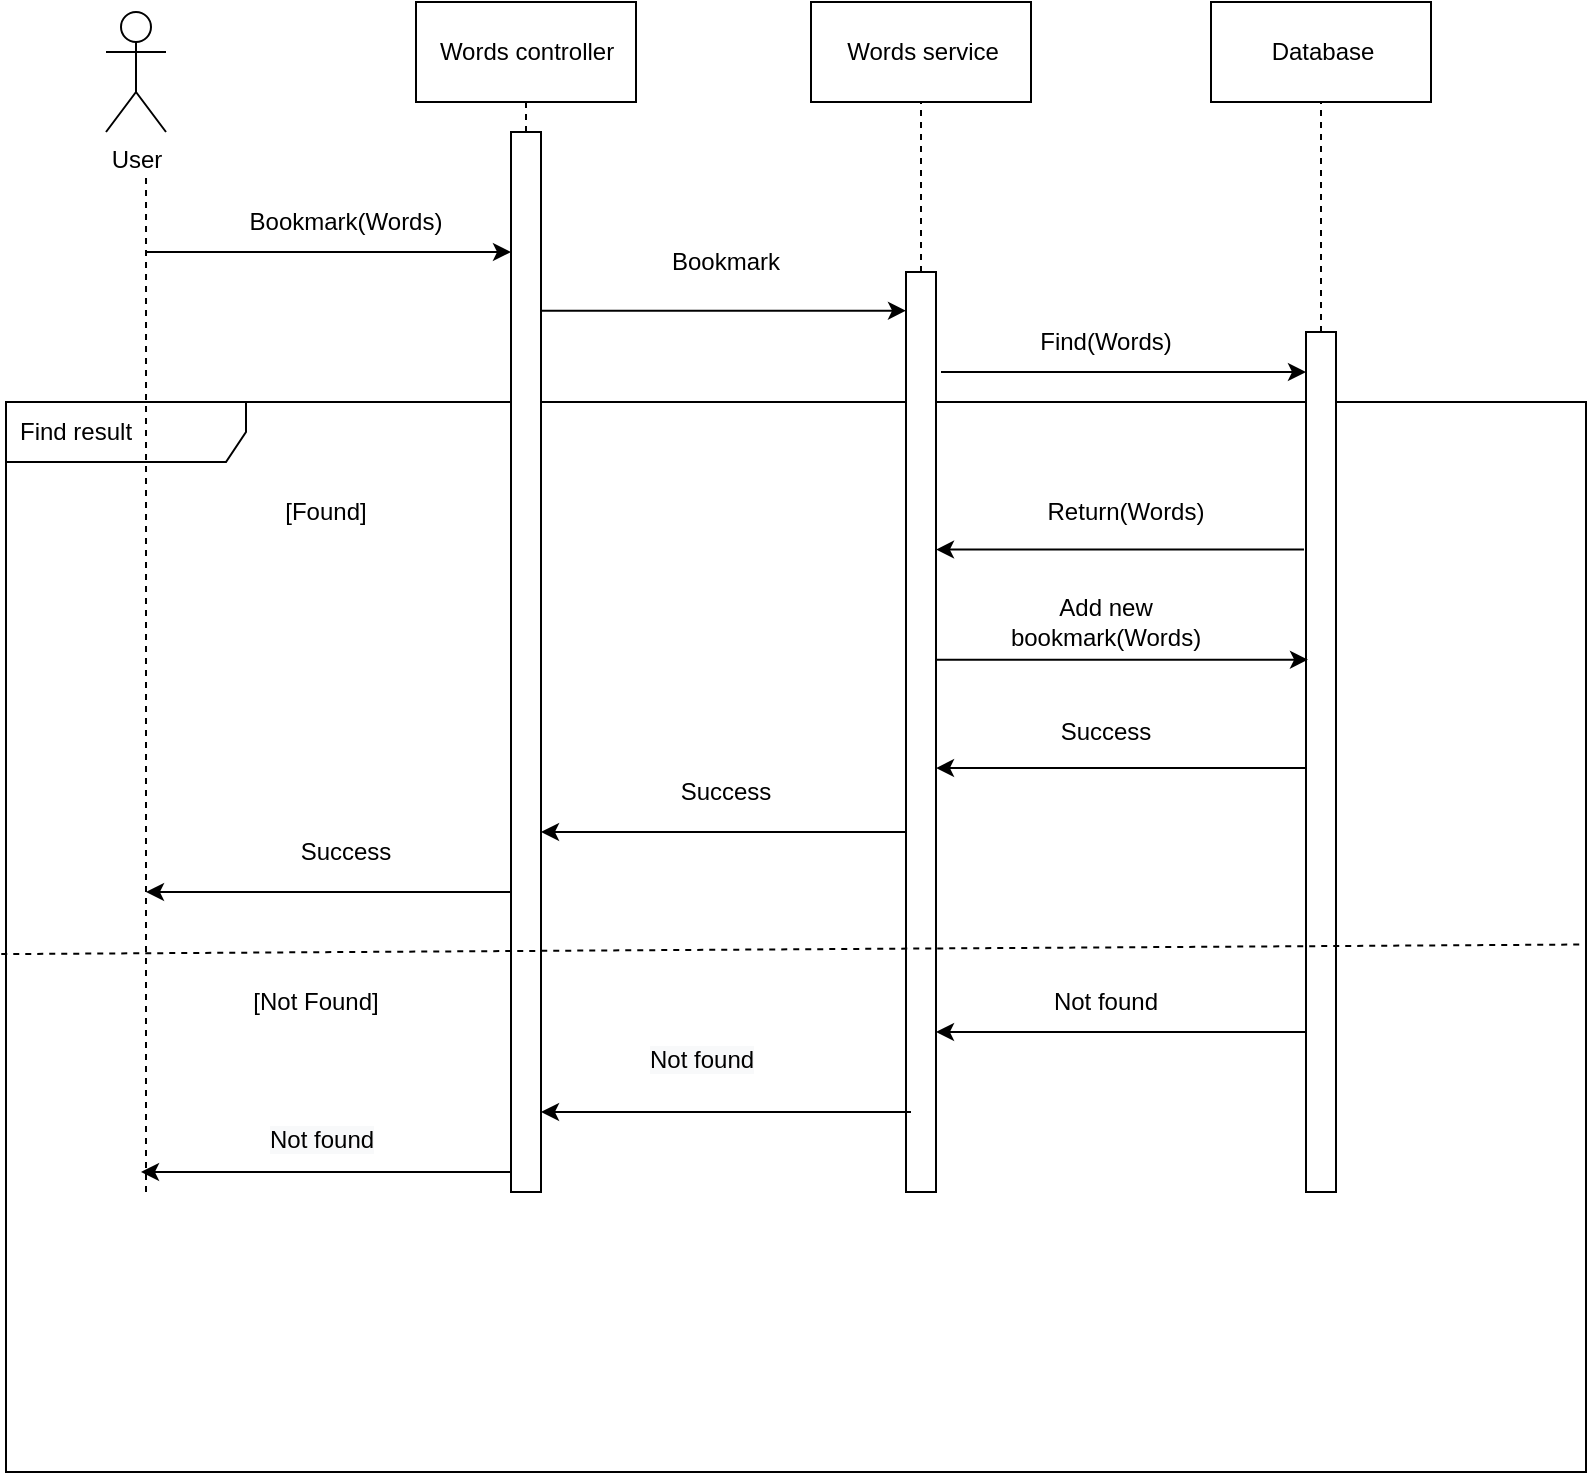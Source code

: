 <mxfile version="19.0.3" type="device"><diagram id="xv7KR7o50Jj3TLSZgs1v" name="Page-1"><mxGraphModel dx="981" dy="623" grid="1" gridSize="10" guides="1" tooltips="1" connect="1" arrows="1" fold="1" page="1" pageScale="1" pageWidth="3300" pageHeight="2339" math="0" shadow="0"><root><mxCell id="0"/><mxCell id="1" parent="0"/><mxCell id="d4e13NLM6NaeCXkx1sA4-42" value="Find result" style="shape=umlFrame;whiteSpace=wrap;html=1;width=120;height=30;boundedLbl=1;verticalAlign=middle;align=left;spacingLeft=5;" vertex="1" parent="1"><mxGeometry x="30" y="235" width="790" height="535" as="geometry"/></mxCell><mxCell id="d4e13NLM6NaeCXkx1sA4-1" value="User" style="shape=umlActor;verticalLabelPosition=bottom;verticalAlign=top;html=1;outlineConnect=0;" vertex="1" parent="1"><mxGeometry x="80" y="40" width="30" height="60" as="geometry"/></mxCell><mxCell id="d4e13NLM6NaeCXkx1sA4-2" value="" style="html=1;points=[];perimeter=orthogonalPerimeter;" vertex="1" parent="1"><mxGeometry x="282.5" y="100" width="15" height="530" as="geometry"/></mxCell><mxCell id="d4e13NLM6NaeCXkx1sA4-3" value="" style="html=1;points=[];perimeter=orthogonalPerimeter;" vertex="1" parent="1"><mxGeometry x="480" y="170" width="15" height="460" as="geometry"/></mxCell><mxCell id="d4e13NLM6NaeCXkx1sA4-4" value="" style="html=1;points=[];perimeter=orthogonalPerimeter;" vertex="1" parent="1"><mxGeometry x="680" y="200" width="15" height="430" as="geometry"/></mxCell><mxCell id="d4e13NLM6NaeCXkx1sA4-5" value="" style="endArrow=none;html=1;rounded=0;entryX=0.667;entryY=1.333;entryDx=0;entryDy=0;entryPerimeter=0;dashed=1;" edge="1" parent="1" target="d4e13NLM6NaeCXkx1sA4-1"><mxGeometry width="50" height="50" relative="1" as="geometry"><mxPoint x="100" y="630" as="sourcePoint"/><mxPoint x="90" y="180" as="targetPoint"/></mxGeometry></mxCell><mxCell id="d4e13NLM6NaeCXkx1sA4-6" value="" style="endArrow=classic;html=1;rounded=0;" edge="1" parent="1" target="d4e13NLM6NaeCXkx1sA4-2"><mxGeometry width="50" height="50" relative="1" as="geometry"><mxPoint x="100" y="160" as="sourcePoint"/><mxPoint x="280" y="160" as="targetPoint"/></mxGeometry></mxCell><mxCell id="d4e13NLM6NaeCXkx1sA4-7" value="Bookmark(Words)" style="text;html=1;strokeColor=none;fillColor=none;align=center;verticalAlign=middle;whiteSpace=wrap;rounded=0;" vertex="1" parent="1"><mxGeometry x="170" y="130" width="60" height="30" as="geometry"/></mxCell><mxCell id="d4e13NLM6NaeCXkx1sA4-8" value="Bookmark" style="text;html=1;strokeColor=none;fillColor=none;align=center;verticalAlign=middle;whiteSpace=wrap;rounded=0;" vertex="1" parent="1"><mxGeometry x="360" y="150" width="60" height="30" as="geometry"/></mxCell><mxCell id="d4e13NLM6NaeCXkx1sA4-9" value="" style="endArrow=classic;html=1;rounded=0;entryX=0;entryY=0.042;entryDx=0;entryDy=0;entryPerimeter=0;" edge="1" parent="1" source="d4e13NLM6NaeCXkx1sA4-2" target="d4e13NLM6NaeCXkx1sA4-3"><mxGeometry width="50" height="50" relative="1" as="geometry"><mxPoint x="297.5" y="190.06" as="sourcePoint"/><mxPoint x="477.495" y="190.0" as="targetPoint"/></mxGeometry></mxCell><mxCell id="d4e13NLM6NaeCXkx1sA4-18" value="" style="endArrow=none;dashed=1;html=1;rounded=0;entryX=0.5;entryY=1;entryDx=0;entryDy=0;" edge="1" parent="1" source="d4e13NLM6NaeCXkx1sA4-2" target="d4e13NLM6NaeCXkx1sA4-19"><mxGeometry width="50" height="50" relative="1" as="geometry"><mxPoint x="200" y="250" as="sourcePoint"/><mxPoint x="250" y="200" as="targetPoint"/></mxGeometry></mxCell><mxCell id="d4e13NLM6NaeCXkx1sA4-19" value="&lt;span style=&quot;&quot;&gt;Words controller&lt;/span&gt;" style="html=1;" vertex="1" parent="1"><mxGeometry x="235" y="35" width="110" height="50" as="geometry"/></mxCell><mxCell id="d4e13NLM6NaeCXkx1sA4-20" value="&lt;span style=&quot;&quot;&gt;Words service&lt;/span&gt;" style="html=1;" vertex="1" parent="1"><mxGeometry x="432.5" y="35" width="110" height="50" as="geometry"/></mxCell><mxCell id="d4e13NLM6NaeCXkx1sA4-21" value="&lt;span style=&quot;&quot;&gt;Database&lt;/span&gt;" style="html=1;" vertex="1" parent="1"><mxGeometry x="632.5" y="35" width="110" height="50" as="geometry"/></mxCell><mxCell id="d4e13NLM6NaeCXkx1sA4-22" value="" style="endArrow=none;dashed=1;html=1;rounded=0;entryX=0.5;entryY=1;entryDx=0;entryDy=0;" edge="1" parent="1" source="d4e13NLM6NaeCXkx1sA4-3" target="d4e13NLM6NaeCXkx1sA4-20"><mxGeometry width="50" height="50" relative="1" as="geometry"><mxPoint x="300" y="110" as="sourcePoint"/><mxPoint x="300" y="95" as="targetPoint"/></mxGeometry></mxCell><mxCell id="d4e13NLM6NaeCXkx1sA4-23" value="" style="endArrow=none;dashed=1;html=1;rounded=0;entryX=0.5;entryY=1;entryDx=0;entryDy=0;" edge="1" parent="1" source="d4e13NLM6NaeCXkx1sA4-4" target="d4e13NLM6NaeCXkx1sA4-21"><mxGeometry width="50" height="50" relative="1" as="geometry"><mxPoint x="310" y="120" as="sourcePoint"/><mxPoint x="310" y="105" as="targetPoint"/></mxGeometry></mxCell><mxCell id="d4e13NLM6NaeCXkx1sA4-24" value="" style="endArrow=classic;html=1;rounded=0;entryX=0;entryY=0.042;entryDx=0;entryDy=0;entryPerimeter=0;" edge="1" parent="1"><mxGeometry width="50" height="50" relative="1" as="geometry"><mxPoint x="497.5" y="220.0" as="sourcePoint"/><mxPoint x="680" y="220.0" as="targetPoint"/></mxGeometry></mxCell><mxCell id="d4e13NLM6NaeCXkx1sA4-25" value="Find(Words)" style="text;html=1;strokeColor=none;fillColor=none;align=center;verticalAlign=middle;whiteSpace=wrap;rounded=0;" vertex="1" parent="1"><mxGeometry x="550" y="190" width="60" height="30" as="geometry"/></mxCell><mxCell id="d4e13NLM6NaeCXkx1sA4-26" value="" style="endArrow=classic;html=1;rounded=0;exitX=-0.067;exitY=0.253;exitDx=0;exitDy=0;exitPerimeter=0;" edge="1" parent="1" source="d4e13NLM6NaeCXkx1sA4-4" target="d4e13NLM6NaeCXkx1sA4-3"><mxGeometry width="50" height="50" relative="1" as="geometry"><mxPoint x="670" y="310" as="sourcePoint"/><mxPoint x="500" y="280" as="targetPoint"/></mxGeometry></mxCell><mxCell id="d4e13NLM6NaeCXkx1sA4-27" value="Return(Words)" style="text;html=1;strokeColor=none;fillColor=none;align=center;verticalAlign=middle;whiteSpace=wrap;rounded=0;" vertex="1" parent="1"><mxGeometry x="560" y="275" width="60" height="30" as="geometry"/></mxCell><mxCell id="d4e13NLM6NaeCXkx1sA4-28" value="" style="endArrow=classic;html=1;rounded=0;entryX=0.067;entryY=0.381;entryDx=0;entryDy=0;entryPerimeter=0;" edge="1" parent="1" source="d4e13NLM6NaeCXkx1sA4-3" target="d4e13NLM6NaeCXkx1sA4-4"><mxGeometry width="50" height="50" relative="1" as="geometry"><mxPoint x="488.75" y="414.5" as="sourcePoint"/><mxPoint x="671.25" y="414.5" as="targetPoint"/></mxGeometry></mxCell><mxCell id="d4e13NLM6NaeCXkx1sA4-29" value="Add new bookmark(Words)" style="text;html=1;strokeColor=none;fillColor=none;align=center;verticalAlign=middle;whiteSpace=wrap;rounded=0;" vertex="1" parent="1"><mxGeometry x="550" y="330" width="60" height="30" as="geometry"/></mxCell><mxCell id="d4e13NLM6NaeCXkx1sA4-30" value="" style="endArrow=classic;html=1;rounded=0;exitX=0;exitY=0.507;exitDx=0;exitDy=0;exitPerimeter=0;" edge="1" parent="1" source="d4e13NLM6NaeCXkx1sA4-4" target="d4e13NLM6NaeCXkx1sA4-3"><mxGeometry width="50" height="50" relative="1" as="geometry"><mxPoint x="680.005" y="430.0" as="sourcePoint"/><mxPoint x="490" y="420" as="targetPoint"/></mxGeometry></mxCell><mxCell id="d4e13NLM6NaeCXkx1sA4-31" value="Success" style="text;html=1;strokeColor=none;fillColor=none;align=center;verticalAlign=middle;whiteSpace=wrap;rounded=0;" vertex="1" parent="1"><mxGeometry x="550" y="385" width="60" height="30" as="geometry"/></mxCell><mxCell id="d4e13NLM6NaeCXkx1sA4-32" value="" style="endArrow=classic;html=1;rounded=0;" edge="1" parent="1"><mxGeometry width="50" height="50" relative="1" as="geometry"><mxPoint x="480" y="450" as="sourcePoint"/><mxPoint x="297.5" y="450" as="targetPoint"/></mxGeometry></mxCell><mxCell id="d4e13NLM6NaeCXkx1sA4-33" value="Success" style="text;html=1;strokeColor=none;fillColor=none;align=center;verticalAlign=middle;whiteSpace=wrap;rounded=0;" vertex="1" parent="1"><mxGeometry x="360" y="415" width="60" height="30" as="geometry"/></mxCell><mxCell id="d4e13NLM6NaeCXkx1sA4-34" value="" style="endArrow=classic;html=1;rounded=0;" edge="1" parent="1"><mxGeometry width="50" height="50" relative="1" as="geometry"><mxPoint x="282.5" y="480" as="sourcePoint"/><mxPoint x="100" y="480" as="targetPoint"/></mxGeometry></mxCell><mxCell id="d4e13NLM6NaeCXkx1sA4-35" value="Success" style="text;html=1;strokeColor=none;fillColor=none;align=center;verticalAlign=middle;whiteSpace=wrap;rounded=0;" vertex="1" parent="1"><mxGeometry x="170" y="445" width="60" height="30" as="geometry"/></mxCell><mxCell id="d4e13NLM6NaeCXkx1sA4-36" value="" style="endArrow=classic;html=1;rounded=0;exitX=0;exitY=0.507;exitDx=0;exitDy=0;exitPerimeter=0;" edge="1" parent="1"><mxGeometry width="50" height="50" relative="1" as="geometry"><mxPoint x="680" y="550" as="sourcePoint"/><mxPoint x="495" y="550" as="targetPoint"/></mxGeometry></mxCell><mxCell id="d4e13NLM6NaeCXkx1sA4-37" value="Not found" style="text;html=1;strokeColor=none;fillColor=none;align=center;verticalAlign=middle;whiteSpace=wrap;rounded=0;" vertex="1" parent="1"><mxGeometry x="550" y="520" width="60" height="30" as="geometry"/></mxCell><mxCell id="d4e13NLM6NaeCXkx1sA4-38" value="" style="endArrow=classic;html=1;rounded=0;exitX=0;exitY=0.507;exitDx=0;exitDy=0;exitPerimeter=0;" edge="1" parent="1"><mxGeometry width="50" height="50" relative="1" as="geometry"><mxPoint x="482.5" y="590" as="sourcePoint"/><mxPoint x="297.5" y="590" as="targetPoint"/></mxGeometry></mxCell><mxCell id="d4e13NLM6NaeCXkx1sA4-39" value="&lt;span style=&quot;color: rgb(0, 0, 0); font-family: Helvetica; font-size: 12px; font-style: normal; font-variant-ligatures: normal; font-variant-caps: normal; font-weight: 400; letter-spacing: normal; orphans: 2; text-align: center; text-indent: 0px; text-transform: none; widows: 2; word-spacing: 0px; -webkit-text-stroke-width: 0px; background-color: rgb(248, 249, 250); text-decoration-thickness: initial; text-decoration-style: initial; text-decoration-color: initial; float: none; display: inline !important;&quot;&gt;Not found&lt;/span&gt;" style="text;whiteSpace=wrap;html=1;" vertex="1" parent="1"><mxGeometry x="350" y="550" width="80" height="30" as="geometry"/></mxCell><mxCell id="d4e13NLM6NaeCXkx1sA4-40" value="" style="endArrow=classic;html=1;rounded=0;exitX=0;exitY=0.507;exitDx=0;exitDy=0;exitPerimeter=0;" edge="1" parent="1"><mxGeometry width="50" height="50" relative="1" as="geometry"><mxPoint x="282.5" y="620" as="sourcePoint"/><mxPoint x="97.5" y="620" as="targetPoint"/></mxGeometry></mxCell><mxCell id="d4e13NLM6NaeCXkx1sA4-41" value="&lt;span style=&quot;color: rgb(0, 0, 0); font-family: Helvetica; font-size: 12px; font-style: normal; font-variant-ligatures: normal; font-variant-caps: normal; font-weight: 400; letter-spacing: normal; orphans: 2; text-align: center; text-indent: 0px; text-transform: none; widows: 2; word-spacing: 0px; -webkit-text-stroke-width: 0px; background-color: rgb(248, 249, 250); text-decoration-thickness: initial; text-decoration-style: initial; text-decoration-color: initial; float: none; display: inline !important;&quot;&gt;Not found&lt;/span&gt;" style="text;whiteSpace=wrap;html=1;" vertex="1" parent="1"><mxGeometry x="160" y="590" width="80" height="30" as="geometry"/></mxCell><mxCell id="d4e13NLM6NaeCXkx1sA4-45" value="[Found]" style="text;html=1;strokeColor=none;fillColor=none;align=center;verticalAlign=middle;whiteSpace=wrap;rounded=0;" vertex="1" parent="1"><mxGeometry x="160" y="275" width="60" height="30" as="geometry"/></mxCell><mxCell id="d4e13NLM6NaeCXkx1sA4-46" value="" style="endArrow=none;dashed=1;html=1;rounded=0;exitX=-0.003;exitY=0.516;exitDx=0;exitDy=0;exitPerimeter=0;entryX=1;entryY=0.507;entryDx=0;entryDy=0;entryPerimeter=0;" edge="1" parent="1" source="d4e13NLM6NaeCXkx1sA4-42" target="d4e13NLM6NaeCXkx1sA4-42"><mxGeometry width="50" height="50" relative="1" as="geometry"><mxPoint x="510" y="410" as="sourcePoint"/><mxPoint x="560" y="360" as="targetPoint"/></mxGeometry></mxCell><mxCell id="d4e13NLM6NaeCXkx1sA4-47" value="[Not Found]" style="text;html=1;strokeColor=none;fillColor=none;align=center;verticalAlign=middle;whiteSpace=wrap;rounded=0;" vertex="1" parent="1"><mxGeometry x="140" y="520" width="90" height="30" as="geometry"/></mxCell></root></mxGraphModel></diagram></mxfile>